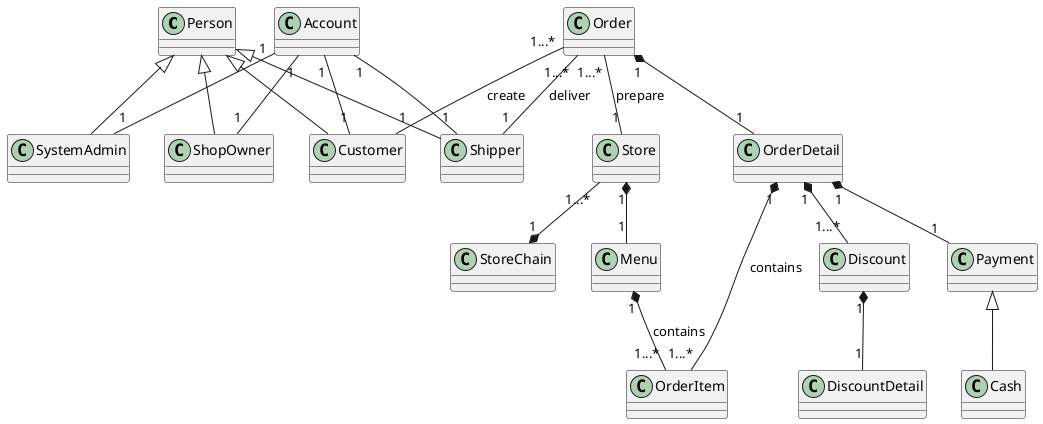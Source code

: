 @startuml ClassDiagram

class Person

class Account
class Customer
class SystemAdmin
class Shipper
class ShopOwner

Person  <|--  Customer
Person  <|--  SystemAdmin
Person  <|--  Shipper
Person  <|--  ShopOwner


Account "1" -- "1" Customer
Account "1" -- "1" SystemAdmin
Account "1" -- "1" Shipper
Account "1" -- "1" ShopOwner


class Order
class OrderDetail
class OrderItem
class Payment
class Cash

Payment <|-- Cash

Order "1" *-- "1" OrderDetail
Order "1...*" -- "1" Customer : "create"
Order "1...*" -- "1" Shipper : "deliver"
Order "1...*" -- "1" Store : "prepare"

OrderDetail "1" *-- "1...*" OrderItem : contains
OrderDetail "1" *-- "1" Payment

class Store
class StoreChain
class Menu

Store "1...*" --* "1" StoreChain
Store "1" *-- "1" Menu
Menu "1" *-- "1...*" OrderItem : "contains"

class Discount
class DiscountDetail

OrderDetail "1" *-- "1...*" Discount
Discount "1" *-- "1" DiscountDetail

@enduml
